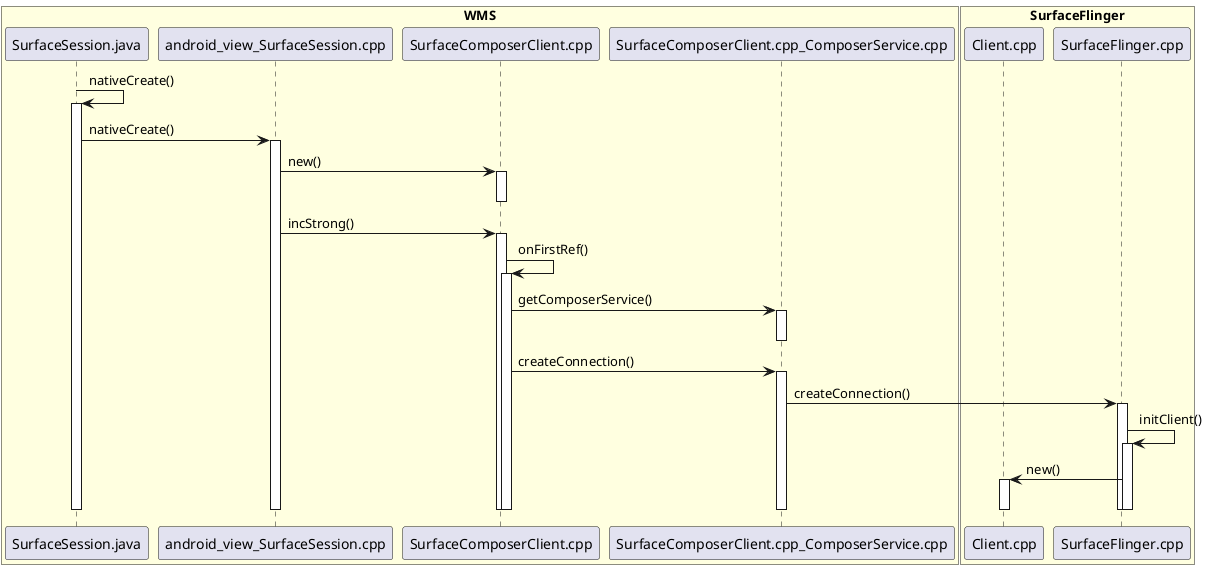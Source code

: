 @startuml

box "WMS" #LightYellow
participant SurfaceSession.java
participant android_view_SurfaceSession.cpp
participant SurfaceComposerClient.cpp
participant SurfaceComposerClient.cpp_ComposerService.cpp
end box

box "SurfaceFlinger" #LightYellow
participant Client.cpp
participant SurfaceFlinger.cpp
end box

SurfaceSession.java -> SurfaceSession.java:nativeCreate()
activate SurfaceSession.java

SurfaceSession.java -> android_view_SurfaceSession.cpp:nativeCreate()
activate android_view_SurfaceSession.cpp

android_view_SurfaceSession.cpp -> SurfaceComposerClient.cpp:new()
activate SurfaceComposerClient.cpp
deactivate SurfaceComposerClient.cpp

android_view_SurfaceSession.cpp -> SurfaceComposerClient.cpp:incStrong()
activate SurfaceComposerClient.cpp
SurfaceComposerClient.cpp -> SurfaceComposerClient.cpp:onFirstRef()
activate SurfaceComposerClient.cpp

SurfaceComposerClient.cpp -> SurfaceComposerClient.cpp_ComposerService.cpp:getComposerService()
activate SurfaceComposerClient.cpp_ComposerService.cpp
deactivate SurfaceComposerClient.cpp_ComposerService.cpp
SurfaceComposerClient.cpp -> SurfaceComposerClient.cpp_ComposerService.cpp:createConnection()
activate SurfaceComposerClient.cpp_ComposerService.cpp

SurfaceComposerClient.cpp_ComposerService.cpp -> SurfaceFlinger.cpp:createConnection()
activate SurfaceFlinger.cpp
SurfaceFlinger.cpp -> SurfaceFlinger.cpp:initClient()
activate SurfaceFlinger.cpp
SurfaceFlinger.cpp -> Client.cpp:new()
activate Client.cpp
deactivate Client.cpp

deactivate SurfaceFlinger.cpp
deactivate SurfaceFlinger.cpp


deactivate SurfaceComposerClient.cpp_ComposerService.cpp

deactivate SurfaceComposerClient.cpp
deactivate SurfaceComposerClient.cpp

deactivate android_view_SurfaceSession.cpp

deactivate SurfaceSession.java

deactivate SurfaceSession.java




@enduml
